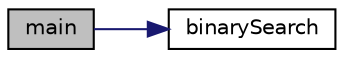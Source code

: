 digraph "main"
{
  edge [fontname="Helvetica",fontsize="10",labelfontname="Helvetica",labelfontsize="10"];
  node [fontname="Helvetica",fontsize="10",shape=record];
  rankdir="LR";
  Node1 [label="main",height=0.2,width=0.4,color="black", fillcolor="grey75", style="filled", fontcolor="black"];
  Node1 -> Node2 [color="midnightblue",fontsize="10",style="solid"];
  Node2 [label="binarySearch",height=0.2,width=0.4,color="black", fillcolor="white", style="filled",URL="$BinarySearch_8cpp.html#a1bb2d59e960be5b8d354d92296ed9af2"];
}
